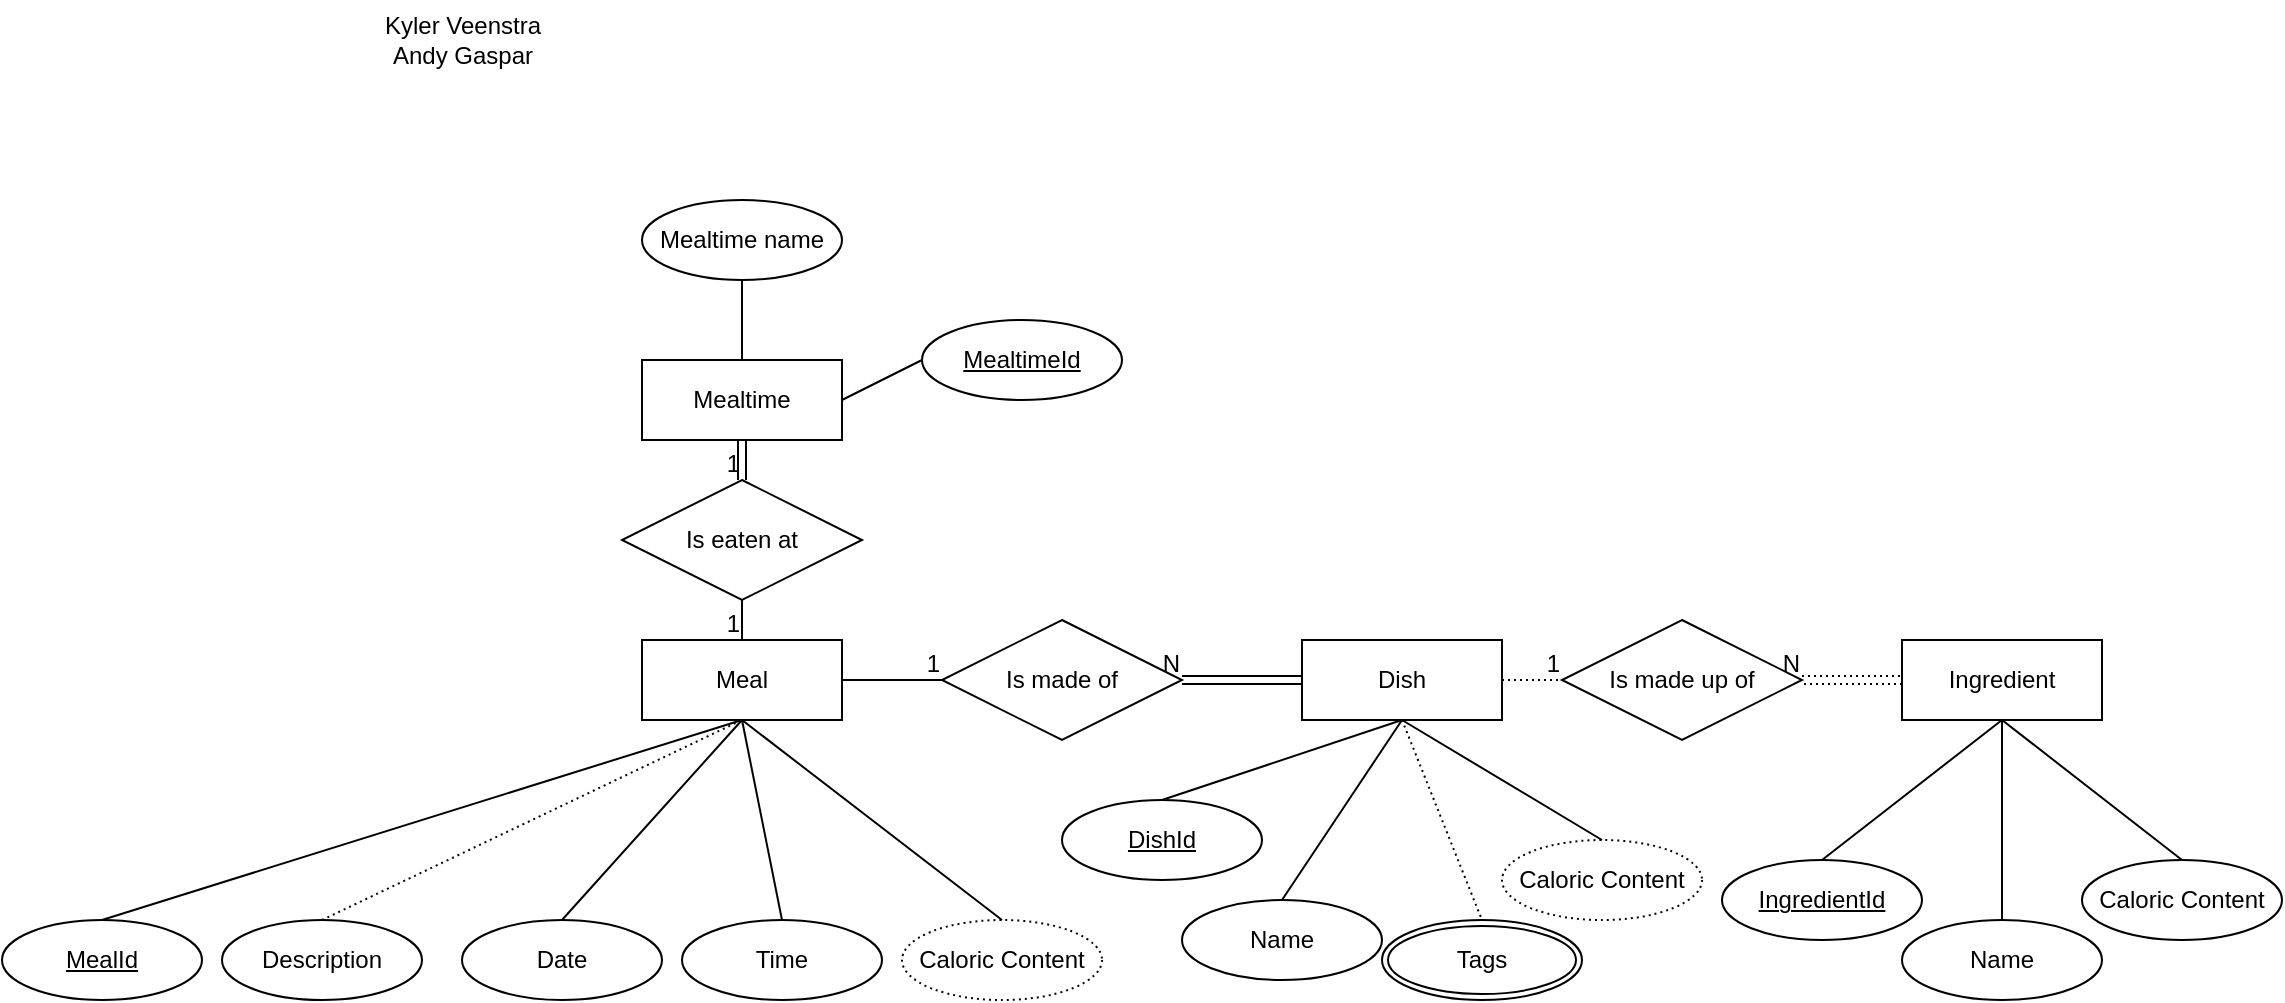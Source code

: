 <mxfile version="24.1.0" type="device">
  <diagram name="Page-1" id="g6dS3q9Hj-z7d2nMNrN1">
    <mxGraphModel dx="2740" dy="661" grid="1" gridSize="10" guides="1" tooltips="1" connect="1" arrows="1" fold="1" page="1" pageScale="1" pageWidth="850" pageHeight="1100" math="0" shadow="0">
      <root>
        <mxCell id="0" />
        <mxCell id="1" parent="0" />
        <mxCell id="VQB_SgRrG4Z1jtRtXzJK-1" value="&lt;div&gt;Dish&lt;/div&gt;" style="whiteSpace=wrap;html=1;align=center;" parent="1" vertex="1">
          <mxGeometry x="-380" y="330" width="100" height="40" as="geometry" />
        </mxCell>
        <mxCell id="VQB_SgRrG4Z1jtRtXzJK-4" value="Meal" style="whiteSpace=wrap;html=1;align=center;" parent="1" vertex="1">
          <mxGeometry x="-710" y="330" width="100" height="40" as="geometry" />
        </mxCell>
        <mxCell id="VQB_SgRrG4Z1jtRtXzJK-12" value="&lt;div&gt;Ingredient&lt;/div&gt;" style="whiteSpace=wrap;html=1;align=center;" parent="1" vertex="1">
          <mxGeometry x="-80" y="330" width="100" height="40" as="geometry" />
        </mxCell>
        <mxCell id="VQB_SgRrG4Z1jtRtXzJK-35" style="edgeStyle=orthogonalEdgeStyle;rounded=0;orthogonalLoop=1;jettySize=auto;html=1;exitX=0.5;exitY=1;exitDx=0;exitDy=0;" parent="1" source="VQB_SgRrG4Z1jtRtXzJK-12" target="VQB_SgRrG4Z1jtRtXzJK-12" edge="1">
          <mxGeometry relative="1" as="geometry" />
        </mxCell>
        <mxCell id="VQB_SgRrG4Z1jtRtXzJK-50" value="&lt;div&gt;Is made of&lt;/div&gt;" style="shape=rhombus;perimeter=rhombusPerimeter;whiteSpace=wrap;html=1;align=center;" parent="1" vertex="1">
          <mxGeometry x="-560" y="320" width="120" height="60" as="geometry" />
        </mxCell>
        <mxCell id="VQB_SgRrG4Z1jtRtXzJK-51" value="Is made up of" style="shape=rhombus;perimeter=rhombusPerimeter;whiteSpace=wrap;html=1;align=center;" parent="1" vertex="1">
          <mxGeometry x="-250" y="320" width="120" height="60" as="geometry" />
        </mxCell>
        <mxCell id="VQB_SgRrG4Z1jtRtXzJK-83" value="&lt;div&gt;Date&lt;/div&gt;" style="ellipse;whiteSpace=wrap;html=1;align=center;" parent="1" vertex="1">
          <mxGeometry x="-800" y="470" width="100" height="40" as="geometry" />
        </mxCell>
        <mxCell id="VQB_SgRrG4Z1jtRtXzJK-100" value="Mealtime name" style="ellipse;whiteSpace=wrap;html=1;align=center;" parent="1" vertex="1">
          <mxGeometry x="-710" y="110" width="100" height="40" as="geometry" />
        </mxCell>
        <mxCell id="Wkem06L0AYpo7RbZHFtm-4" value="MealId" style="ellipse;whiteSpace=wrap;html=1;align=center;fontStyle=4;" parent="1" vertex="1">
          <mxGeometry x="-1030" y="470" width="100" height="40" as="geometry" />
        </mxCell>
        <mxCell id="Wkem06L0AYpo7RbZHFtm-5" value="" style="endArrow=none;html=1;rounded=0;exitX=0.5;exitY=0;exitDx=0;exitDy=0;entryX=0.5;entryY=1;entryDx=0;entryDy=0;" parent="1" source="Wkem06L0AYpo7RbZHFtm-4" target="VQB_SgRrG4Z1jtRtXzJK-4" edge="1">
          <mxGeometry relative="1" as="geometry">
            <mxPoint x="-380" y="390" as="sourcePoint" />
            <mxPoint x="-220" y="390" as="targetPoint" />
          </mxGeometry>
        </mxCell>
        <mxCell id="Wkem06L0AYpo7RbZHFtm-15" value="" style="shape=link;html=1;rounded=0;entryX=1;entryY=0.5;entryDx=0;entryDy=0;exitX=0;exitY=0.5;exitDx=0;exitDy=0;" parent="1" source="VQB_SgRrG4Z1jtRtXzJK-1" target="VQB_SgRrG4Z1jtRtXzJK-50" edge="1">
          <mxGeometry relative="1" as="geometry">
            <mxPoint x="-400" y="440" as="sourcePoint" />
            <mxPoint x="-240" y="440" as="targetPoint" />
          </mxGeometry>
        </mxCell>
        <mxCell id="Wkem06L0AYpo7RbZHFtm-16" value="N" style="resizable=0;html=1;whiteSpace=wrap;align=right;verticalAlign=bottom;" parent="Wkem06L0AYpo7RbZHFtm-15" connectable="0" vertex="1">
          <mxGeometry x="1" relative="1" as="geometry" />
        </mxCell>
        <mxCell id="Wkem06L0AYpo7RbZHFtm-17" value="DishId" style="ellipse;whiteSpace=wrap;html=1;align=center;fontStyle=4;" parent="1" vertex="1">
          <mxGeometry x="-500" y="410" width="100" height="40" as="geometry" />
        </mxCell>
        <mxCell id="Wkem06L0AYpo7RbZHFtm-18" value="" style="endArrow=none;html=1;rounded=0;exitX=1;exitY=0.5;exitDx=0;exitDy=0;entryX=0;entryY=0.5;entryDx=0;entryDy=0;" parent="1" source="VQB_SgRrG4Z1jtRtXzJK-4" target="VQB_SgRrG4Z1jtRtXzJK-50" edge="1">
          <mxGeometry relative="1" as="geometry">
            <mxPoint x="-480" y="440" as="sourcePoint" />
            <mxPoint x="-320" y="440" as="targetPoint" />
          </mxGeometry>
        </mxCell>
        <mxCell id="Wkem06L0AYpo7RbZHFtm-19" value="1" style="resizable=0;html=1;whiteSpace=wrap;align=right;verticalAlign=bottom;" parent="Wkem06L0AYpo7RbZHFtm-18" connectable="0" vertex="1">
          <mxGeometry x="1" relative="1" as="geometry" />
        </mxCell>
        <mxCell id="Wkem06L0AYpo7RbZHFtm-20" value="&lt;u&gt;IngredientId&lt;/u&gt;" style="ellipse;whiteSpace=wrap;html=1;align=center;" parent="1" vertex="1">
          <mxGeometry x="-170" y="440" width="100" height="40" as="geometry" />
        </mxCell>
        <mxCell id="Wkem06L0AYpo7RbZHFtm-25" value="" style="shape=link;html=1;rounded=0;entryX=1;entryY=0.5;entryDx=0;entryDy=0;exitX=0;exitY=0.5;exitDx=0;exitDy=0;dashed=1;dashPattern=1 2;" parent="1" source="VQB_SgRrG4Z1jtRtXzJK-12" target="VQB_SgRrG4Z1jtRtXzJK-51" edge="1">
          <mxGeometry relative="1" as="geometry">
            <mxPoint x="-480" y="440" as="sourcePoint" />
            <mxPoint x="-320" y="440" as="targetPoint" />
          </mxGeometry>
        </mxCell>
        <mxCell id="Wkem06L0AYpo7RbZHFtm-26" value="N" style="resizable=0;html=1;whiteSpace=wrap;align=right;verticalAlign=bottom;" parent="Wkem06L0AYpo7RbZHFtm-25" connectable="0" vertex="1">
          <mxGeometry x="1" relative="1" as="geometry" />
        </mxCell>
        <mxCell id="Wkem06L0AYpo7RbZHFtm-34" value="" style="endArrow=none;html=1;rounded=0;entryX=0;entryY=0.5;entryDx=0;entryDy=0;exitX=1;exitY=0.5;exitDx=0;exitDy=0;dashed=1;dashPattern=1 2;" parent="1" source="VQB_SgRrG4Z1jtRtXzJK-1" target="VQB_SgRrG4Z1jtRtXzJK-51" edge="1">
          <mxGeometry relative="1" as="geometry">
            <mxPoint x="-480" y="440" as="sourcePoint" />
            <mxPoint x="-320" y="440" as="targetPoint" />
          </mxGeometry>
        </mxCell>
        <mxCell id="Wkem06L0AYpo7RbZHFtm-35" value="1" style="resizable=0;html=1;whiteSpace=wrap;align=right;verticalAlign=bottom;" parent="Wkem06L0AYpo7RbZHFtm-34" connectable="0" vertex="1">
          <mxGeometry x="1" relative="1" as="geometry" />
        </mxCell>
        <mxCell id="Wkem06L0AYpo7RbZHFtm-38" value="" style="endArrow=none;html=1;rounded=0;entryX=0.5;entryY=1;entryDx=0;entryDy=0;exitX=0.5;exitY=0;exitDx=0;exitDy=0;" parent="1" source="Wkem06L0AYpo7RbZHFtm-17" target="VQB_SgRrG4Z1jtRtXzJK-1" edge="1">
          <mxGeometry relative="1" as="geometry">
            <mxPoint x="-480" y="380" as="sourcePoint" />
            <mxPoint x="-320" y="380" as="targetPoint" />
          </mxGeometry>
        </mxCell>
        <mxCell id="Wkem06L0AYpo7RbZHFtm-39" value="" style="endArrow=none;html=1;rounded=0;entryX=0.5;entryY=1;entryDx=0;entryDy=0;exitX=0.5;exitY=0;exitDx=0;exitDy=0;" parent="1" source="Wkem06L0AYpo7RbZHFtm-20" target="VQB_SgRrG4Z1jtRtXzJK-12" edge="1">
          <mxGeometry relative="1" as="geometry">
            <mxPoint x="-480" y="380" as="sourcePoint" />
            <mxPoint x="-320" y="380" as="targetPoint" />
          </mxGeometry>
        </mxCell>
        <mxCell id="Wkem06L0AYpo7RbZHFtm-41" value="Caloric Content" style="ellipse;whiteSpace=wrap;html=1;align=center;dashed=1;dashPattern=1 2;" parent="1" vertex="1">
          <mxGeometry x="-280" y="430" width="100" height="40" as="geometry" />
        </mxCell>
        <mxCell id="Wkem06L0AYpo7RbZHFtm-42" value="Caloric Content" style="ellipse;whiteSpace=wrap;html=1;align=center;dashed=1;dashPattern=1 2;" parent="1" vertex="1">
          <mxGeometry x="-580" y="470" width="100" height="40" as="geometry" />
        </mxCell>
        <mxCell id="Wkem06L0AYpo7RbZHFtm-44" value="Caloric Content" style="ellipse;whiteSpace=wrap;html=1;align=center;" parent="1" vertex="1">
          <mxGeometry x="10" y="440" width="100" height="40" as="geometry" />
        </mxCell>
        <mxCell id="Wkem06L0AYpo7RbZHFtm-47" value="" style="endArrow=none;html=1;rounded=0;entryX=0.5;entryY=1;entryDx=0;entryDy=0;exitX=0.5;exitY=0;exitDx=0;exitDy=0;" parent="1" source="Wkem06L0AYpo7RbZHFtm-44" target="VQB_SgRrG4Z1jtRtXzJK-12" edge="1">
          <mxGeometry relative="1" as="geometry">
            <mxPoint x="-240" y="380" as="sourcePoint" />
            <mxPoint x="-80" y="380" as="targetPoint" />
          </mxGeometry>
        </mxCell>
        <mxCell id="Wkem06L0AYpo7RbZHFtm-49" value="" style="endArrow=none;html=1;rounded=0;entryX=0.5;entryY=1;entryDx=0;entryDy=0;exitX=0.5;exitY=0;exitDx=0;exitDy=0;" parent="1" source="Wkem06L0AYpo7RbZHFtm-41" target="VQB_SgRrG4Z1jtRtXzJK-1" edge="1">
          <mxGeometry relative="1" as="geometry">
            <mxPoint x="-490" y="380" as="sourcePoint" />
            <mxPoint x="-330" y="380" as="targetPoint" />
          </mxGeometry>
        </mxCell>
        <mxCell id="Wkem06L0AYpo7RbZHFtm-50" value="" style="endArrow=none;html=1;rounded=0;exitX=0.5;exitY=1;exitDx=0;exitDy=0;entryX=0.5;entryY=0;entryDx=0;entryDy=0;" parent="1" source="VQB_SgRrG4Z1jtRtXzJK-4" target="Wkem06L0AYpo7RbZHFtm-42" edge="1">
          <mxGeometry relative="1" as="geometry">
            <mxPoint x="-490" y="380" as="sourcePoint" />
            <mxPoint x="-330" y="380" as="targetPoint" />
          </mxGeometry>
        </mxCell>
        <mxCell id="Wkem06L0AYpo7RbZHFtm-51" value="Mealtime" style="whiteSpace=wrap;html=1;align=center;" parent="1" vertex="1">
          <mxGeometry x="-710" y="190" width="100" height="40" as="geometry" />
        </mxCell>
        <mxCell id="Wkem06L0AYpo7RbZHFtm-52" value="Is eaten at" style="shape=rhombus;perimeter=rhombusPerimeter;whiteSpace=wrap;html=1;align=center;" parent="1" vertex="1">
          <mxGeometry x="-720" y="250" width="120" height="60" as="geometry" />
        </mxCell>
        <mxCell id="Wkem06L0AYpo7RbZHFtm-53" value="" style="endArrow=none;html=1;rounded=0;exitX=0.5;exitY=1;exitDx=0;exitDy=0;entryX=0.5;entryY=0;entryDx=0;entryDy=0;" parent="1" source="Wkem06L0AYpo7RbZHFtm-52" target="VQB_SgRrG4Z1jtRtXzJK-4" edge="1">
          <mxGeometry relative="1" as="geometry">
            <mxPoint x="-450" y="330" as="sourcePoint" />
            <mxPoint x="-290" y="330" as="targetPoint" />
          </mxGeometry>
        </mxCell>
        <mxCell id="Wkem06L0AYpo7RbZHFtm-54" value="1" style="resizable=0;html=1;whiteSpace=wrap;align=right;verticalAlign=bottom;" parent="Wkem06L0AYpo7RbZHFtm-53" connectable="0" vertex="1">
          <mxGeometry x="1" relative="1" as="geometry" />
        </mxCell>
        <mxCell id="Wkem06L0AYpo7RbZHFtm-58" value="" style="shape=link;html=1;rounded=0;exitX=0.5;exitY=0;exitDx=0;exitDy=0;entryX=0.5;entryY=1;entryDx=0;entryDy=0;" parent="1" source="Wkem06L0AYpo7RbZHFtm-52" target="Wkem06L0AYpo7RbZHFtm-51" edge="1">
          <mxGeometry relative="1" as="geometry">
            <mxPoint x="-470" y="280" as="sourcePoint" />
            <mxPoint x="-570" y="270" as="targetPoint" />
          </mxGeometry>
        </mxCell>
        <mxCell id="Wkem06L0AYpo7RbZHFtm-59" value="1" style="resizable=0;html=1;whiteSpace=wrap;align=right;verticalAlign=bottom;" parent="Wkem06L0AYpo7RbZHFtm-58" connectable="0" vertex="1">
          <mxGeometry x="1" relative="1" as="geometry">
            <mxPoint y="20" as="offset" />
          </mxGeometry>
        </mxCell>
        <mxCell id="Wkem06L0AYpo7RbZHFtm-61" value="Time" style="ellipse;whiteSpace=wrap;html=1;align=center;" parent="1" vertex="1">
          <mxGeometry x="-690" y="470" width="100" height="40" as="geometry" />
        </mxCell>
        <mxCell id="Wkem06L0AYpo7RbZHFtm-62" value="Name" style="ellipse;whiteSpace=wrap;html=1;align=center;" parent="1" vertex="1">
          <mxGeometry x="-440" y="460" width="100" height="40" as="geometry" />
        </mxCell>
        <mxCell id="Wkem06L0AYpo7RbZHFtm-63" value="Name" style="ellipse;whiteSpace=wrap;html=1;align=center;" parent="1" vertex="1">
          <mxGeometry x="-80" y="470" width="100" height="40" as="geometry" />
        </mxCell>
        <mxCell id="Wkem06L0AYpo7RbZHFtm-64" value="" style="endArrow=none;html=1;rounded=0;entryX=0.5;entryY=1;entryDx=0;entryDy=0;exitX=0.5;exitY=0;exitDx=0;exitDy=0;" parent="1" source="Wkem06L0AYpo7RbZHFtm-62" target="VQB_SgRrG4Z1jtRtXzJK-1" edge="1">
          <mxGeometry relative="1" as="geometry">
            <mxPoint x="-450" y="330" as="sourcePoint" />
            <mxPoint x="-290" y="330" as="targetPoint" />
          </mxGeometry>
        </mxCell>
        <mxCell id="Wkem06L0AYpo7RbZHFtm-65" value="" style="endArrow=none;html=1;rounded=0;entryX=0.5;entryY=1;entryDx=0;entryDy=0;exitX=0.5;exitY=0;exitDx=0;exitDy=0;" parent="1" source="Wkem06L0AYpo7RbZHFtm-63" target="VQB_SgRrG4Z1jtRtXzJK-12" edge="1">
          <mxGeometry relative="1" as="geometry">
            <mxPoint x="-450" y="330" as="sourcePoint" />
            <mxPoint x="-290" y="330" as="targetPoint" />
          </mxGeometry>
        </mxCell>
        <mxCell id="Wkem06L0AYpo7RbZHFtm-67" value="Description" style="ellipse;whiteSpace=wrap;html=1;align=center;" parent="1" vertex="1">
          <mxGeometry x="-920" y="470" width="100" height="40" as="geometry" />
        </mxCell>
        <mxCell id="Wkem06L0AYpo7RbZHFtm-68" value="" style="endArrow=none;html=1;rounded=0;dashed=1;dashPattern=1 2;exitX=0.5;exitY=0;exitDx=0;exitDy=0;entryX=0.5;entryY=1;entryDx=0;entryDy=0;" parent="1" source="Wkem06L0AYpo7RbZHFtm-67" target="VQB_SgRrG4Z1jtRtXzJK-4" edge="1">
          <mxGeometry relative="1" as="geometry">
            <mxPoint x="-560" y="540" as="sourcePoint" />
            <mxPoint x="-400" y="540" as="targetPoint" />
          </mxGeometry>
        </mxCell>
        <mxCell id="Wkem06L0AYpo7RbZHFtm-70" value="MealtimeId" style="ellipse;whiteSpace=wrap;html=1;align=center;fontStyle=4;" parent="1" vertex="1">
          <mxGeometry x="-570" y="170" width="100" height="40" as="geometry" />
        </mxCell>
        <mxCell id="Wkem06L0AYpo7RbZHFtm-71" value="" style="endArrow=none;html=1;rounded=0;exitX=0.5;exitY=0;exitDx=0;exitDy=0;entryX=0.5;entryY=1;entryDx=0;entryDy=0;" parent="1" source="Wkem06L0AYpo7RbZHFtm-51" target="VQB_SgRrG4Z1jtRtXzJK-100" edge="1">
          <mxGeometry relative="1" as="geometry">
            <mxPoint x="-570" y="239.44" as="sourcePoint" />
            <mxPoint x="-410" y="239.44" as="targetPoint" />
          </mxGeometry>
        </mxCell>
        <mxCell id="Wkem06L0AYpo7RbZHFtm-72" value="" style="endArrow=none;html=1;rounded=0;exitX=1;exitY=0.5;exitDx=0;exitDy=0;entryX=0;entryY=0.5;entryDx=0;entryDy=0;" parent="1" source="Wkem06L0AYpo7RbZHFtm-51" target="Wkem06L0AYpo7RbZHFtm-70" edge="1">
          <mxGeometry relative="1" as="geometry">
            <mxPoint x="-610" y="239.44" as="sourcePoint" />
            <mxPoint x="-450" y="239.44" as="targetPoint" />
          </mxGeometry>
        </mxCell>
        <mxCell id="Wkem06L0AYpo7RbZHFtm-75" value="Tags" style="ellipse;shape=doubleEllipse;margin=3;whiteSpace=wrap;html=1;align=center;" parent="1" vertex="1">
          <mxGeometry x="-340" y="470" width="100" height="40" as="geometry" />
        </mxCell>
        <mxCell id="Wkem06L0AYpo7RbZHFtm-77" value="" style="endArrow=none;html=1;rounded=0;dashed=1;dashPattern=1 2;entryX=0.5;entryY=0;entryDx=0;entryDy=0;exitX=0.5;exitY=1;exitDx=0;exitDy=0;" parent="1" source="VQB_SgRrG4Z1jtRtXzJK-1" target="Wkem06L0AYpo7RbZHFtm-75" edge="1">
          <mxGeometry relative="1" as="geometry">
            <mxPoint x="-410" y="380" as="sourcePoint" />
            <mxPoint x="-250" y="380" as="targetPoint" />
          </mxGeometry>
        </mxCell>
        <mxCell id="Wkem06L0AYpo7RbZHFtm-79" value="Kyler Veenstra&lt;div&gt;Andy Gaspar&lt;/div&gt;" style="text;html=1;align=center;verticalAlign=middle;resizable=0;points=[];autosize=1;strokeColor=none;fillColor=none;" parent="1" vertex="1">
          <mxGeometry x="-850" y="10" width="100" height="40" as="geometry" />
        </mxCell>
        <mxCell id="yw34YddHWhtBdKe12FgO-2" value="" style="endArrow=none;html=1;rounded=0;exitX=0.5;exitY=0;exitDx=0;exitDy=0;" edge="1" parent="1" source="VQB_SgRrG4Z1jtRtXzJK-83">
          <mxGeometry relative="1" as="geometry">
            <mxPoint x="-820" y="350" as="sourcePoint" />
            <mxPoint x="-660" y="370" as="targetPoint" />
          </mxGeometry>
        </mxCell>
        <mxCell id="yw34YddHWhtBdKe12FgO-3" value="" style="endArrow=none;html=1;rounded=0;exitX=0.5;exitY=1;exitDx=0;exitDy=0;entryX=0.5;entryY=0;entryDx=0;entryDy=0;" edge="1" parent="1" source="VQB_SgRrG4Z1jtRtXzJK-4" target="Wkem06L0AYpo7RbZHFtm-61">
          <mxGeometry relative="1" as="geometry">
            <mxPoint x="-710" y="560" as="sourcePoint" />
            <mxPoint x="-550" y="560" as="targetPoint" />
          </mxGeometry>
        </mxCell>
      </root>
    </mxGraphModel>
  </diagram>
</mxfile>
